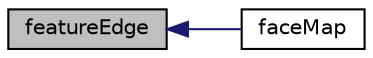 digraph "featureEdge"
{
  bgcolor="transparent";
  edge [fontname="Helvetica",fontsize="10",labelfontname="Helvetica",labelfontsize="10"];
  node [fontname="Helvetica",fontsize="10",shape=record];
  rankdir="LR";
  Node1 [label="featureEdge",height=0.2,width=0.4,color="black", fillcolor="grey75", style="filled", fontcolor="black"];
  Node1 -> Node2 [dir="back",color="midnightblue",fontsize="10",style="solid",fontname="Helvetica"];
  Node2 [label="faceMap",height=0.2,width=0.4,color="black",URL="$a00210.html#a11f7533769c17ce0e6e033a934684e53",tooltip="New to old faceMap. Guaranteed to be shrunk. "];
}
